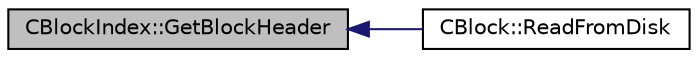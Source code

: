 digraph "CBlockIndex::GetBlockHeader"
{
  edge [fontname="Helvetica",fontsize="10",labelfontname="Helvetica",labelfontsize="10"];
  node [fontname="Helvetica",fontsize="10",shape=record];
  rankdir="LR";
  Node43 [label="CBlockIndex::GetBlockHeader",height=0.2,width=0.4,color="black", fillcolor="grey75", style="filled", fontcolor="black"];
  Node43 -> Node44 [dir="back",color="midnightblue",fontsize="10",style="solid",fontname="Helvetica"];
  Node44 [label="CBlock::ReadFromDisk",height=0.2,width=0.4,color="black", fillcolor="white", style="filled",URL="$class_c_block.html#ad31bb55c819816d722ebc0980d85cfc7"];
}
